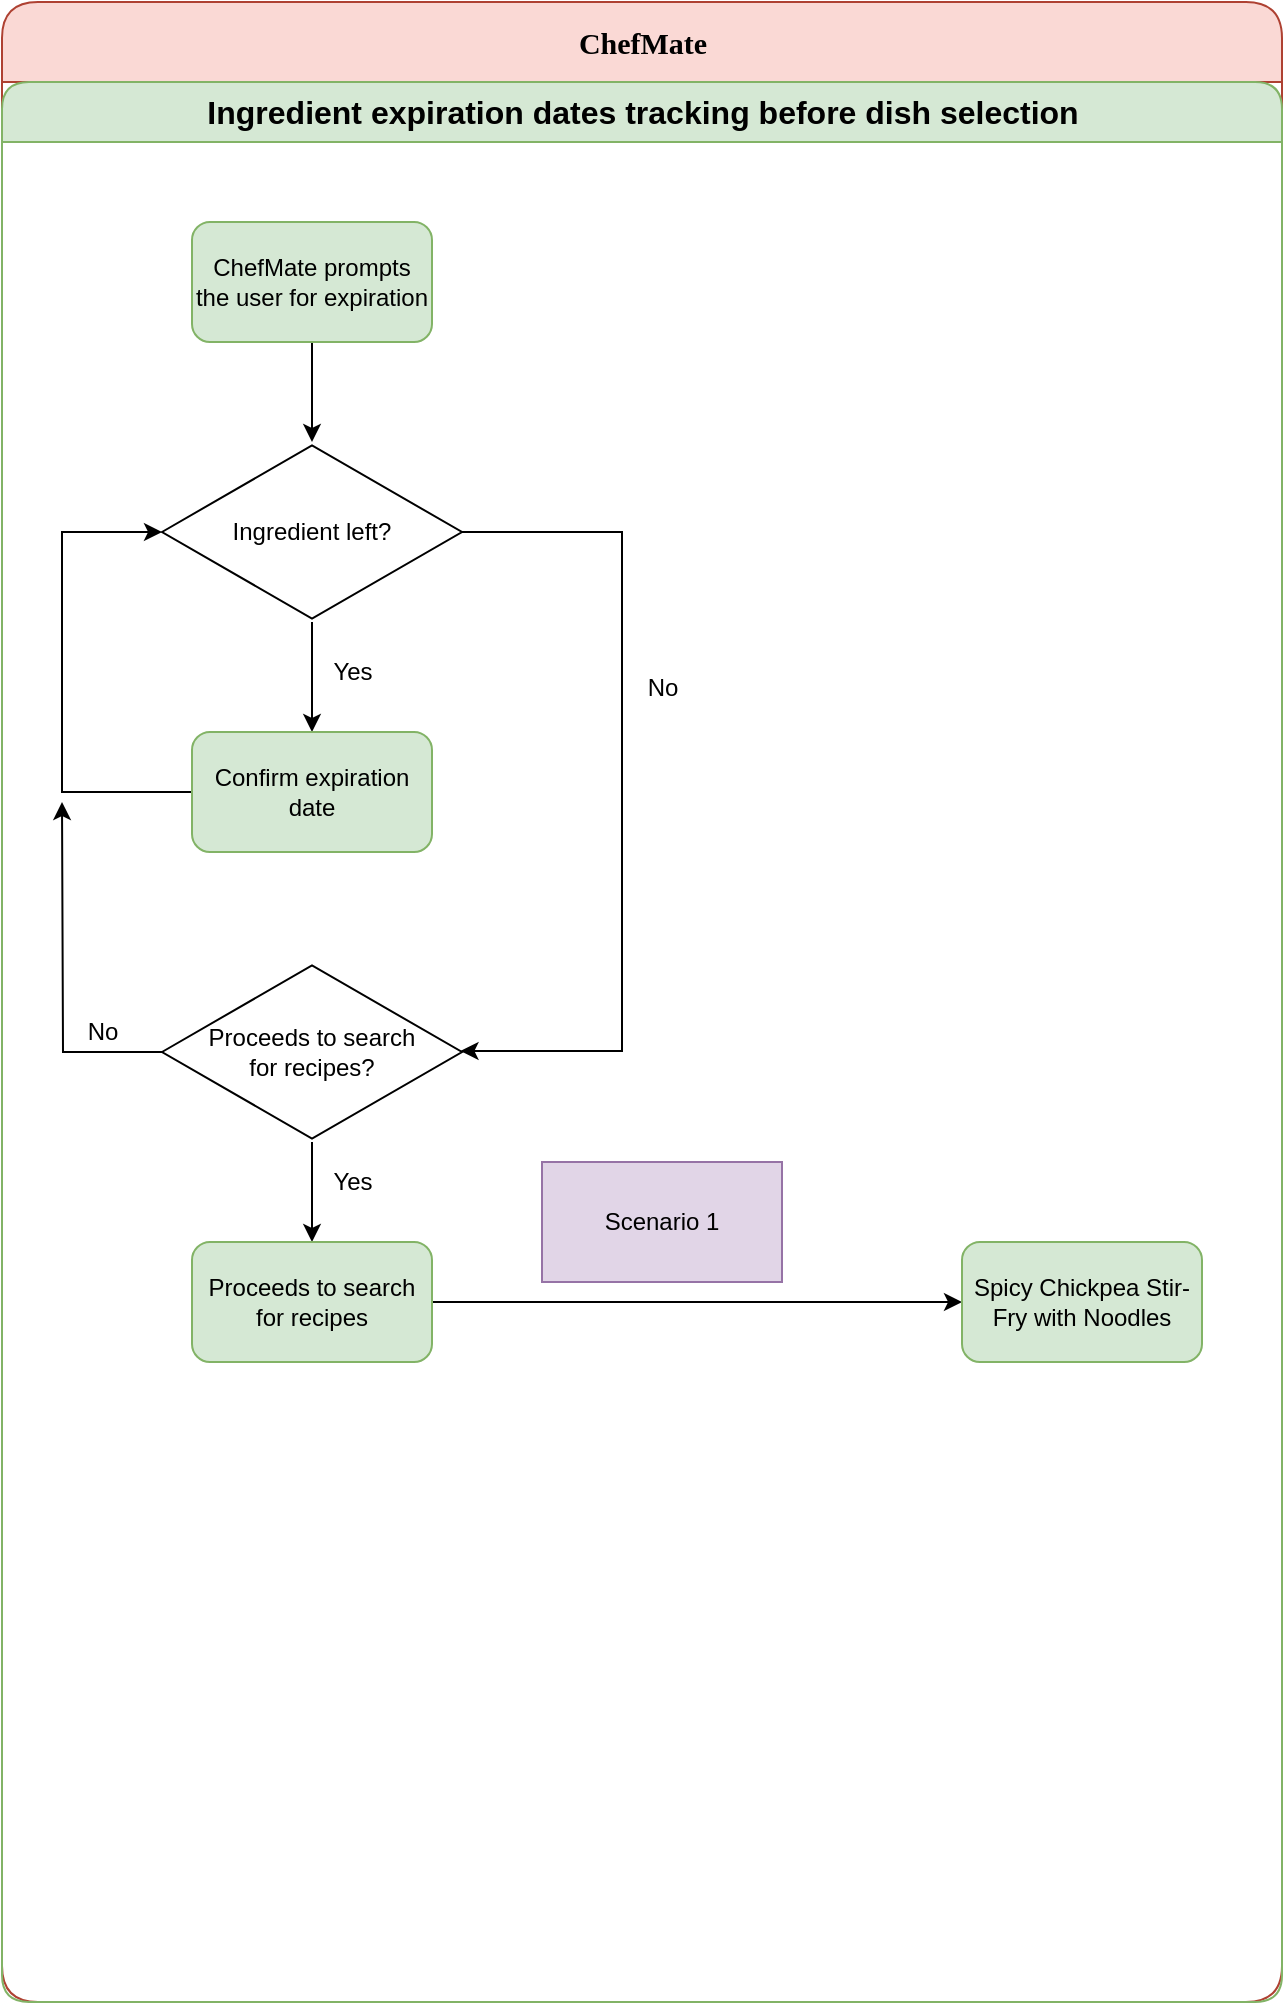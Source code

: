<mxfile version="26.1.1">
  <diagram name="Page-1" id="0783ab3e-0a74-02c8-0abd-f7b4e66b4bec">
    <mxGraphModel dx="1434" dy="746" grid="1" gridSize="10" guides="1" tooltips="1" connect="1" arrows="1" fold="1" page="1" pageScale="1" pageWidth="1654" pageHeight="2336" background="none" math="0" shadow="0">
      <root>
        <mxCell id="0" />
        <mxCell id="1" parent="0" />
        <mxCell id="1c1d494c118603dd-1" value="&lt;font style=&quot;font-size: 15px;&quot;&gt;ChefMate&lt;/font&gt;" style="swimlane;html=1;childLayout=stackLayout;startSize=40;rounded=1;shadow=0;comic=0;labelBackgroundColor=none;strokeWidth=1;fontFamily=Verdana;fontSize=12;align=center;fillColor=#fad9d5;strokeColor=#ae4132;" parent="1" vertex="1">
          <mxGeometry x="130" y="180" width="640" height="1000" as="geometry" />
        </mxCell>
        <mxCell id="1c1d494c118603dd-4" value="&lt;font style=&quot;font-size: 16px;&quot;&gt;Ingredient expiration dates tracking before dish selection&lt;/font&gt;" style="swimlane;html=1;startSize=30;rounded=1;fillColor=#d5e8d4;strokeColor=#82b366;" parent="1c1d494c118603dd-1" vertex="1">
          <mxGeometry y="40" width="640" height="960" as="geometry" />
        </mxCell>
        <mxCell id="G6ERgnJ3noraj0WCy2LJ-46" style="edgeStyle=orthogonalEdgeStyle;rounded=0;orthogonalLoop=1;jettySize=auto;html=1;" parent="1c1d494c118603dd-4" source="G6ERgnJ3noraj0WCy2LJ-43" target="G6ERgnJ3noraj0WCy2LJ-45" edge="1">
          <mxGeometry relative="1" as="geometry" />
        </mxCell>
        <mxCell id="G6ERgnJ3noraj0WCy2LJ-52" style="edgeStyle=orthogonalEdgeStyle;rounded=0;orthogonalLoop=1;jettySize=auto;html=1;entryX=0.5;entryY=0;entryDx=0;entryDy=0;" parent="1c1d494c118603dd-4" source="G6ERgnJ3noraj0WCy2LJ-45" target="G6ERgnJ3noraj0WCy2LJ-51" edge="1">
          <mxGeometry relative="1" as="geometry" />
        </mxCell>
        <mxCell id="G6ERgnJ3noraj0WCy2LJ-59" style="edgeStyle=orthogonalEdgeStyle;rounded=0;orthogonalLoop=1;jettySize=auto;html=1;entryX=0.995;entryY=0.494;entryDx=0;entryDy=0;entryPerimeter=0;" parent="1c1d494c118603dd-4" source="G6ERgnJ3noraj0WCy2LJ-45" target="G6ERgnJ3noraj0WCy2LJ-54" edge="1">
          <mxGeometry relative="1" as="geometry">
            <mxPoint x="310.0" y="520" as="targetPoint" />
            <Array as="points">
              <mxPoint x="310" y="225" />
              <mxPoint x="310" y="484" />
            </Array>
          </mxGeometry>
        </mxCell>
        <mxCell id="G6ERgnJ3noraj0WCy2LJ-64" style="edgeStyle=orthogonalEdgeStyle;rounded=0;orthogonalLoop=1;jettySize=auto;html=1;entryX=0;entryY=0.5;entryDx=0;entryDy=0;" parent="1c1d494c118603dd-4" source="G6ERgnJ3noraj0WCy2LJ-48" target="G6ERgnJ3noraj0WCy2LJ-62" edge="1">
          <mxGeometry relative="1" as="geometry">
            <mxPoint x="270" y="610" as="targetPoint" />
          </mxGeometry>
        </mxCell>
        <mxCell id="G6ERgnJ3noraj0WCy2LJ-61" style="edgeStyle=orthogonalEdgeStyle;rounded=0;orthogonalLoop=1;jettySize=auto;html=1;" parent="1c1d494c118603dd-4" source="G6ERgnJ3noraj0WCy2LJ-54" target="G6ERgnJ3noraj0WCy2LJ-48" edge="1">
          <mxGeometry relative="1" as="geometry" />
        </mxCell>
        <mxCell id="G6ERgnJ3noraj0WCy2LJ-43" value="ChefMate prompts the user for expiration" style="whiteSpace=wrap;html=1;fillColor=#d5e8d4;strokeColor=#82b366;rounded=1;" parent="1c1d494c118603dd-4" vertex="1">
          <mxGeometry x="95" y="70" width="120" height="60" as="geometry" />
        </mxCell>
        <mxCell id="G6ERgnJ3noraj0WCy2LJ-45" value="Ingredient left?" style="html=1;whiteSpace=wrap;aspect=fixed;shape=isoRectangle;" parent="1c1d494c118603dd-4" vertex="1">
          <mxGeometry x="80" y="180" width="150" height="90" as="geometry" />
        </mxCell>
        <mxCell id="G6ERgnJ3noraj0WCy2LJ-48" value="Proceeds to search for recipes" style="whiteSpace=wrap;html=1;fillColor=#d5e8d4;strokeColor=#82b366;rounded=1;" parent="1c1d494c118603dd-4" vertex="1">
          <mxGeometry x="95" y="580" width="120" height="60" as="geometry" />
        </mxCell>
        <mxCell id="ngrIAmMf4wpJAqi4Rahr-1" style="edgeStyle=orthogonalEdgeStyle;rounded=0;orthogonalLoop=1;jettySize=auto;html=1;exitX=0;exitY=0.5;exitDx=0;exitDy=0;" edge="1" parent="1c1d494c118603dd-4" source="G6ERgnJ3noraj0WCy2LJ-51" target="G6ERgnJ3noraj0WCy2LJ-45">
          <mxGeometry relative="1" as="geometry">
            <Array as="points">
              <mxPoint x="30" y="355" />
              <mxPoint x="30" y="225" />
            </Array>
          </mxGeometry>
        </mxCell>
        <mxCell id="G6ERgnJ3noraj0WCy2LJ-51" value="Confirm expiration date" style="whiteSpace=wrap;html=1;fillColor=#d5e8d4;strokeColor=#82b366;rounded=1;" parent="1c1d494c118603dd-4" vertex="1">
          <mxGeometry x="95" y="325" width="120" height="60" as="geometry" />
        </mxCell>
        <mxCell id="G6ERgnJ3noraj0WCy2LJ-53" value="Yes" style="text;html=1;align=center;verticalAlign=middle;resizable=0;points=[];autosize=1;strokeColor=none;fillColor=none;" parent="1c1d494c118603dd-4" vertex="1">
          <mxGeometry x="155" y="280" width="40" height="30" as="geometry" />
        </mxCell>
        <mxCell id="ngrIAmMf4wpJAqi4Rahr-2" style="edgeStyle=orthogonalEdgeStyle;rounded=0;orthogonalLoop=1;jettySize=auto;html=1;" edge="1" parent="1c1d494c118603dd-4" source="G6ERgnJ3noraj0WCy2LJ-54">
          <mxGeometry relative="1" as="geometry">
            <mxPoint x="30" y="360" as="targetPoint" />
          </mxGeometry>
        </mxCell>
        <mxCell id="G6ERgnJ3noraj0WCy2LJ-54" value="Proceeds to search &lt;br&gt;for recipes?" style="html=1;whiteSpace=wrap;aspect=fixed;shape=isoRectangle;" parent="1c1d494c118603dd-4" vertex="1">
          <mxGeometry x="80" y="440" width="150" height="90" as="geometry" />
        </mxCell>
        <mxCell id="G6ERgnJ3noraj0WCy2LJ-62" value="Spicy Chickpea Stir-Fry with Noodles" style="whiteSpace=wrap;html=1;fillColor=#d5e8d4;strokeColor=#82b366;rounded=1;" parent="1c1d494c118603dd-4" vertex="1">
          <mxGeometry x="480" y="580" width="120" height="60" as="geometry" />
        </mxCell>
        <mxCell id="G6ERgnJ3noraj0WCy2LJ-60" value="No" style="text;html=1;align=center;verticalAlign=middle;resizable=0;points=[];autosize=1;strokeColor=none;fillColor=none;" parent="1c1d494c118603dd-4" vertex="1">
          <mxGeometry x="310" y="288" width="40" height="30" as="geometry" />
        </mxCell>
        <mxCell id="JVq306A_YzXoWOVUy9Fq-35" value="Yes" style="text;html=1;align=center;verticalAlign=middle;resizable=0;points=[];autosize=1;strokeColor=none;fillColor=none;" parent="1c1d494c118603dd-4" vertex="1">
          <mxGeometry x="155" y="535" width="40" height="30" as="geometry" />
        </mxCell>
        <mxCell id="ngrIAmMf4wpJAqi4Rahr-3" value="No" style="text;html=1;align=center;verticalAlign=middle;resizable=0;points=[];autosize=1;strokeColor=none;fillColor=none;" vertex="1" parent="1c1d494c118603dd-4">
          <mxGeometry x="30" y="460" width="40" height="30" as="geometry" />
        </mxCell>
        <mxCell id="ngrIAmMf4wpJAqi4Rahr-4" value="Scenario 1" style="whiteSpace=wrap;html=1;fillColor=#e1d5e7;strokeColor=#9673a6;" vertex="1" parent="1c1d494c118603dd-4">
          <mxGeometry x="270" y="540" width="120" height="60" as="geometry" />
        </mxCell>
      </root>
    </mxGraphModel>
  </diagram>
</mxfile>
